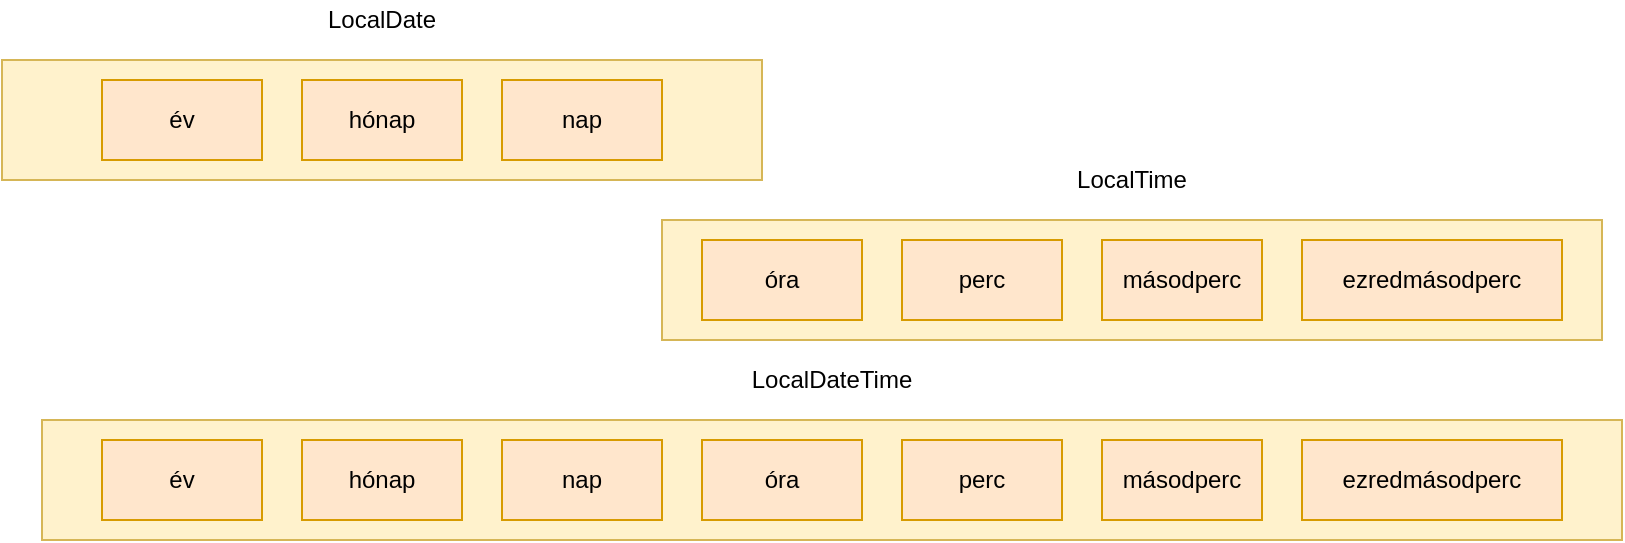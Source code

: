 <mxfile version="13.7.7" type="device"><diagram id="4RtqJn-9IlS96bb_maIW" name="Page-1"><mxGraphModel dx="1995" dy="1136" grid="1" gridSize="10" guides="1" tooltips="1" connect="1" arrows="1" fold="1" page="1" pageScale="1" pageWidth="850" pageHeight="1100" math="0" shadow="0"><root><mxCell id="0"/><mxCell id="1" parent="0"/><mxCell id="Pvu6vBlPW4cdIs8gBNDe-19" value="" style="rounded=0;whiteSpace=wrap;html=1;fillColor=#fff2cc;strokeColor=#d6b656;" vertex="1" parent="1"><mxGeometry x="70" y="210" width="790" height="60" as="geometry"/></mxCell><mxCell id="Pvu6vBlPW4cdIs8gBNDe-17" value="" style="rounded=0;whiteSpace=wrap;html=1;fillColor=#fff2cc;strokeColor=#d6b656;" vertex="1" parent="1"><mxGeometry x="380" y="110" width="470" height="60" as="geometry"/></mxCell><mxCell id="Pvu6vBlPW4cdIs8gBNDe-15" value="" style="rounded=0;whiteSpace=wrap;html=1;fillColor=#fff2cc;strokeColor=#d6b656;" vertex="1" parent="1"><mxGeometry x="50" y="30" width="380" height="60" as="geometry"/></mxCell><mxCell id="Pvu6vBlPW4cdIs8gBNDe-1" value="óra" style="rounded=0;whiteSpace=wrap;html=1;fillColor=#ffe6cc;strokeColor=#d79b00;" vertex="1" parent="1"><mxGeometry x="400" y="120" width="80" height="40" as="geometry"/></mxCell><mxCell id="Pvu6vBlPW4cdIs8gBNDe-2" value="perc" style="rounded=0;whiteSpace=wrap;html=1;fillColor=#ffe6cc;strokeColor=#d79b00;" vertex="1" parent="1"><mxGeometry x="500" y="120" width="80" height="40" as="geometry"/></mxCell><mxCell id="Pvu6vBlPW4cdIs8gBNDe-3" value="ezredmásodperc" style="rounded=0;whiteSpace=wrap;html=1;fillColor=#ffe6cc;strokeColor=#d79b00;" vertex="1" parent="1"><mxGeometry x="700" y="120" width="130" height="40" as="geometry"/></mxCell><mxCell id="Pvu6vBlPW4cdIs8gBNDe-4" value="másodperc" style="rounded=0;whiteSpace=wrap;html=1;fillColor=#ffe6cc;strokeColor=#d79b00;" vertex="1" parent="1"><mxGeometry x="600" y="120" width="80" height="40" as="geometry"/></mxCell><mxCell id="Pvu6vBlPW4cdIs8gBNDe-5" value="év" style="rounded=0;whiteSpace=wrap;html=1;fillColor=#ffe6cc;strokeColor=#d79b00;" vertex="1" parent="1"><mxGeometry x="100" y="40" width="80" height="40" as="geometry"/></mxCell><mxCell id="Pvu6vBlPW4cdIs8gBNDe-6" value="hónap" style="rounded=0;whiteSpace=wrap;html=1;fillColor=#ffe6cc;strokeColor=#d79b00;" vertex="1" parent="1"><mxGeometry x="200" y="40" width="80" height="40" as="geometry"/></mxCell><mxCell id="Pvu6vBlPW4cdIs8gBNDe-7" value="nap" style="rounded=0;whiteSpace=wrap;html=1;fillColor=#ffe6cc;strokeColor=#d79b00;" vertex="1" parent="1"><mxGeometry x="300" y="40" width="80" height="40" as="geometry"/></mxCell><mxCell id="Pvu6vBlPW4cdIs8gBNDe-8" value="év" style="rounded=0;whiteSpace=wrap;html=1;fillColor=#ffe6cc;strokeColor=#d79b00;" vertex="1" parent="1"><mxGeometry x="100" y="220" width="80" height="40" as="geometry"/></mxCell><mxCell id="Pvu6vBlPW4cdIs8gBNDe-9" value="hónap" style="rounded=0;whiteSpace=wrap;html=1;fillColor=#ffe6cc;strokeColor=#d79b00;" vertex="1" parent="1"><mxGeometry x="200" y="220" width="80" height="40" as="geometry"/></mxCell><mxCell id="Pvu6vBlPW4cdIs8gBNDe-10" value="nap" style="rounded=0;whiteSpace=wrap;html=1;fillColor=#ffe6cc;strokeColor=#d79b00;" vertex="1" parent="1"><mxGeometry x="300" y="220" width="80" height="40" as="geometry"/></mxCell><mxCell id="Pvu6vBlPW4cdIs8gBNDe-11" value="óra" style="rounded=0;whiteSpace=wrap;html=1;fillColor=#ffe6cc;strokeColor=#d79b00;" vertex="1" parent="1"><mxGeometry x="400" y="220" width="80" height="40" as="geometry"/></mxCell><mxCell id="Pvu6vBlPW4cdIs8gBNDe-12" value="perc" style="rounded=0;whiteSpace=wrap;html=1;fillColor=#ffe6cc;strokeColor=#d79b00;" vertex="1" parent="1"><mxGeometry x="500" y="220" width="80" height="40" as="geometry"/></mxCell><mxCell id="Pvu6vBlPW4cdIs8gBNDe-13" value="ezredmásodperc" style="rounded=0;whiteSpace=wrap;html=1;fillColor=#ffe6cc;strokeColor=#d79b00;" vertex="1" parent="1"><mxGeometry x="700" y="220" width="130" height="40" as="geometry"/></mxCell><mxCell id="Pvu6vBlPW4cdIs8gBNDe-14" value="másodperc" style="rounded=0;whiteSpace=wrap;html=1;fillColor=#ffe6cc;strokeColor=#d79b00;" vertex="1" parent="1"><mxGeometry x="600" y="220" width="80" height="40" as="geometry"/></mxCell><mxCell id="Pvu6vBlPW4cdIs8gBNDe-16" value="LocalDate" style="text;html=1;strokeColor=none;fillColor=none;align=center;verticalAlign=middle;whiteSpace=wrap;rounded=0;" vertex="1" parent="1"><mxGeometry x="220" width="40" height="20" as="geometry"/></mxCell><mxCell id="Pvu6vBlPW4cdIs8gBNDe-18" value="LocalTime" style="text;html=1;strokeColor=none;fillColor=none;align=center;verticalAlign=middle;whiteSpace=wrap;rounded=0;" vertex="1" parent="1"><mxGeometry x="595" y="80" width="40" height="20" as="geometry"/></mxCell><mxCell id="Pvu6vBlPW4cdIs8gBNDe-20" value="LocalDateTime" style="text;html=1;strokeColor=none;fillColor=none;align=center;verticalAlign=middle;whiteSpace=wrap;rounded=0;" vertex="1" parent="1"><mxGeometry x="445" y="180" width="40" height="20" as="geometry"/></mxCell></root></mxGraphModel></diagram></mxfile>